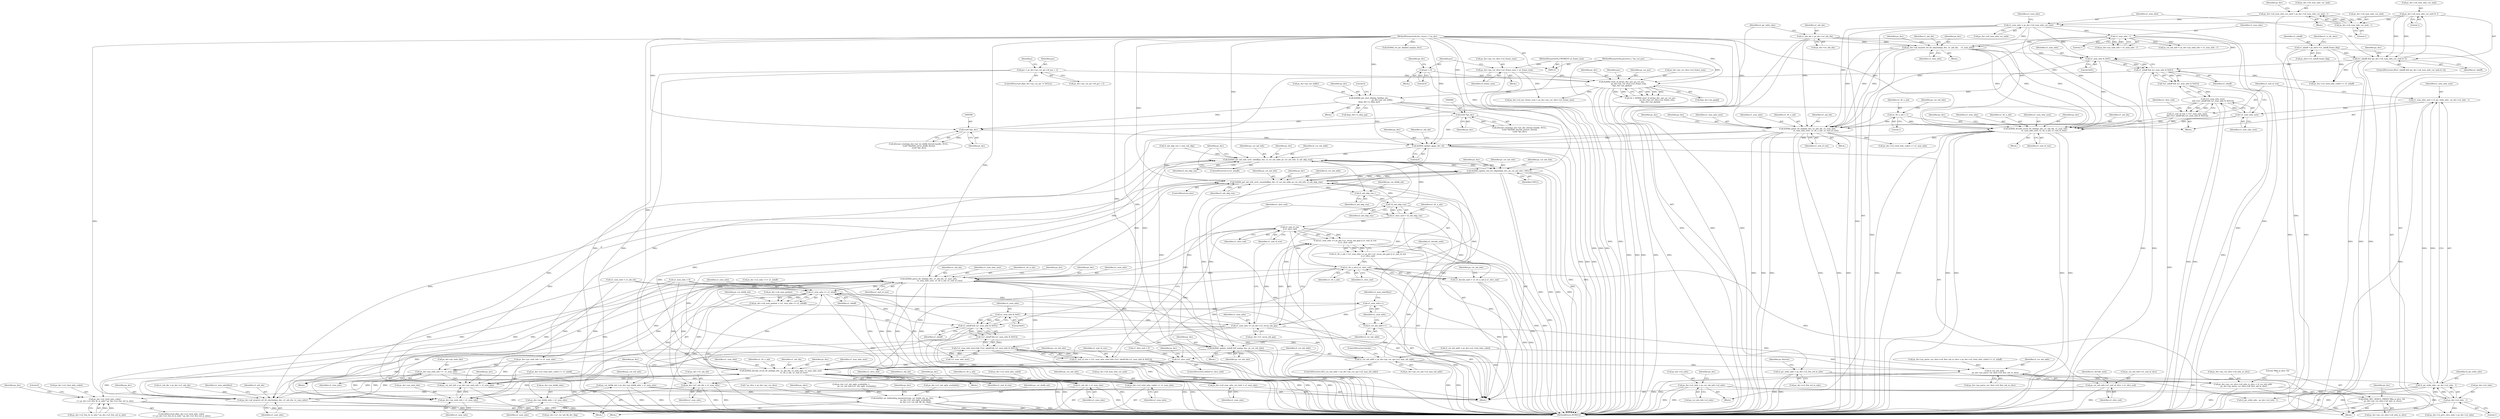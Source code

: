 digraph "0_Android_0b23c81c3dd9ec38f7e6806a3955fed1925541a0_1@API" {
"1001029" [label="(Call,ih264d_update_qp(ps_dec, 0))"];
"1000507" [label="(Call,(void *)ps_dec)"];
"1000463" [label="(Call,(void *)ps_dec)"];
"1000408" [label="(Call,ih264d_get_next_display_field(ps_dec,\n                                              ps_dec->ps_out_buffer,\n &(ps_dec->s_disp_op)))"];
"1000369" [label="(Call,ih264d_start_of_pic(ps_dec, poc, ps_cur_poc,\n                        ps_dec->ps_cur_slice->u2_frame_num,\n &ps_dec->ps_pps[j]))"];
"1000132" [label="(MethodParameterIn,dec_struct_t * ps_dec)"];
"1000280" [label="(Call,poc = ps_dec->ps_cur_pic->i4_poc + 2)"];
"1000249" [label="(Call,poc = 0)"];
"1000136" [label="(MethodParameterIn,pocstruct_t *ps_cur_poc)"];
"1000238" [label="(Call,ps_dec->ps_cur_slice->u2_frame_num = u2_frame_num)"];
"1000135" [label="(MethodParameterIn,UWORD16 u2_frame_num)"];
"1000716" [label="(Call,ih264d_decode_recon_tfr_nmb(ps_dec, u1_mb_idx, u1_num_mbs,\n                            u1_num_mbs_next, u1_tfr_n_mb, u1_end_of_row))"];
"1000655" [label="(Call,ps_dec->pf_mvpred_ref_tfr_nby2mb(ps_dec, u1_mb_idx,    u1_num_mbs))"];
"1000143" [label="(Call,u1_mb_idx = ps_dec->u1_mb_idx)"];
"1000574" [label="(Call,u1_num_mbs - 1)"];
"1000560" [label="(Call,u1_num_mbs = ps_dec->u4_num_mbs_cur_nmb)"];
"1000547" [label="(Call,ps_dec->u4_num_mbs_cur_nmb = ps_dec->u4_num_mbs_cur_nmb - 1)"];
"1000551" [label="(Call,ps_dec->u4_num_mbs_cur_nmb - 1)"];
"1000541" [label="(Call,ps_dec->u4_num_mbs_cur_nmb & 1)"];
"1000683" [label="(Call,u1_num_mbs & 0x01)"];
"1000678" [label="(Call,!u1_num_mbs_next)"];
"1000666" [label="(Call,u1_num_mbs_next = i2_pic_wdin_mbs - ps_dec->u2_mbx - 1)"];
"1000668" [label="(Call,i2_pic_wdin_mbs - ps_dec->u2_mbx - 1)"];
"1000152" [label="(Call,i2_pic_wdin_mbs = ps_dec->u2_frm_wd_in_mbs)"];
"1000670" [label="(Call,ps_dec->u2_mbx - 1)"];
"1000609" [label="(Call,ps_dec->u2_mbx = ps_cur_mb_info->u2_mbx)"];
"1000689" [label="(Call,u1_tfr_n_mb = 1)"];
"1000675" [label="(Call,u1_end_of_row = (!u1_num_mbs_next)\n && (!(u1_mbaff && (u1_num_mbs & 0x01))))"];
"1000677" [label="(Call,(!u1_num_mbs_next)\n && (!(u1_mbaff && (u1_num_mbs & 0x01))))"];
"1000680" [label="(Call,!(u1_mbaff && (u1_num_mbs & 0x01)))"];
"1000681" [label="(Call,u1_mbaff && (u1_num_mbs & 0x01))"];
"1000539" [label="(Call,(u1_mbaff) && (ps_dec->u4_num_mbs_cur_nmb & 1))"];
"1000191" [label="(Call,u1_mbaff = ps_slice->u1_mbaff_frame_flag)"];
"1000702" [label="(Call,ih264d_parse_tfr_nmb(ps_dec, u1_mb_idx, u1_num_mbs,\n                            u1_num_mbs_next, u1_tfr_n_mb, u1_end_of_row))"];
"1001127" [label="(Call,ih264d_get_mb_info_cavlc_mbaff(ps_dec, i2_cur_mb_addr, ps_cur_mb_info, i2_mb_skip_run))"];
"1001198" [label="(Call,ih264d_update_nnz_for_skipmb(ps_dec, ps_cur_mb_info, CAVLC))"];
"1001133" [label="(Call,ih264d_get_mb_info_cavlc_nonmbaff(ps_dec, i2_cur_mb_addr, ps_cur_mb_info, i2_mb_skip_run))"];
"1001214" [label="(Call,i2_mb_skip_run--)"];
"1001259" [label="(Call,!i2_mb_skip_run)"];
"1001257" [label="(Call,u1_slice_end = !i2_mb_skip_run)"];
"1001269" [label="(Call,u1_end_of_row\n || u1_slice_end)"];
"1001263" [label="(Call,(u1_num_mbs == ps_dec->u1_recon_mb_grp) || u1_end_of_row\n || u1_slice_end)"];
"1001261" [label="(Call,u1_tfr_n_mb = (u1_num_mbs == ps_dec->u1_recon_mb_grp) || u1_end_of_row\n || u1_slice_end)"];
"1001274" [label="(Call,u1_tfr_n_mb || u1_slice_end)"];
"1001066" [label="(Call,!u1_slice_end)"];
"1001272" [label="(Call,u1_decode_nmb = u1_tfr_n_mb || u1_slice_end)"];
"1001277" [label="(Call,ps_cur_mb_info->u1_end_of_slice = u1_slice_end)"];
"1001309" [label="(Call,ih264d_parse_tfr_nmb(ps_dec, u1_mb_idx, u1_num_mbs,\n                                     u1_num_mbs_next, u1_tfr_n_mb, u1_end_of_row))"];
"1001079" [label="(Call,ps_cur_mb_info = ps_dec->ps_nmb_info + u1_num_mbs)"];
"1001081" [label="(Call,ps_dec->ps_nmb_info + u1_num_mbs)"];
"1001086" [label="(Call,ps_dec->u4_num_mbs_cur_nmb = u1_num_mbs)"];
"1001100" [label="(Call,u1_num_mbs >> u1_mbaff)"];
"1001096" [label="(Call,ps_dec->u4_num_pmbair = (u1_num_mbs >> u1_mbaff))"];
"1001103" [label="(Call,ps_cur_deblk_mb = ps_dec->ps_deblk_mbn + u1_num_mbs)"];
"1001145" [label="(Call,ih264d_set_deblocking_parameters(ps_cur_deblk_mb, ps_slice,\n                                             ps_dec->u1_mb_ngbr_availablity,\n                                             ps_dec->u1_cur_mb_fld_dec_flag))"];
"1001105" [label="(Call,ps_dec->ps_deblk_mbn + u1_num_mbs)"];
"1001231" [label="(Call,u1_num_mbs++)"];
"1001254" [label="(Call,u1_num_mbs & 0x01)"];
"1001252" [label="(Call,u1_mbaff && (u1_num_mbs & 0x01))"];
"1001251" [label="(Call,!(u1_mbaff && (u1_num_mbs & 0x01)))"];
"1001248" [label="(Call,(!u1_num_mbs_next) && (!(u1_mbaff && (u1_num_mbs & 0x01))))"];
"1001246" [label="(Call,u1_end_of_row = (!u1_num_mbs_next) && (!(u1_mbaff && (u1_num_mbs & 0x01))))"];
"1001323" [label="(Call,ih264d_decode_recon_tfr_nmb(ps_dec, u1_mb_idx, u1_num_mbs, u1_num_mbs_next,\n                                            u1_tfr_n_mb, u1_end_of_row))"];
"1001330" [label="(Call,ps_dec->u2_total_mbs_coded += u1_num_mbs)"];
"1001403" [label="(Call,ps_dec->u2_total_mbs_coded\n >= ps_dec->u2_frm_ht_in_mbs * ps_dec->u2_frm_wd_in_mbs)"];
"1001340" [label="(Call,u1_mb_idx = u1_num_mbs)"];
"1001285" [label="(Call,ps_dec->pf_mvpred_ref_tfr_nby2mb(ps_dec, u1_mb_idx, u1_num_mbs))"];
"1001343" [label="(Call,ps_dec->u1_mb_idx = u1_num_mbs)"];
"1001264" [label="(Call,u1_num_mbs == ps_dec->u1_recon_mb_grp)"];
"1001316" [label="(Call,ps_dec->ps_nmb_info +=  u1_num_mbs)"];
"1001229" [label="(Call,i2_cur_mb_addr++)"];
"1001071" [label="(Call,i2_cur_mb_addr > ps_dec->ps_cur_sps->u2_max_mb_addr)"];
"1001359" [label="(Call,i2_cur_mb_addr\n - ps_dec->ps_parse_cur_slice->u4_first_mb_in_slice)"];
"1001353" [label="(Call,ps_dec->ps_cur_slice->u4_mbs_in_slice = i2_cur_mb_addr\n - ps_dec->ps_parse_cur_slice->u4_first_mb_in_slice)"];
"1001366" [label="(Call,H264_DEC_DEBUG_PRINT(\"Mbs in slice: %d\n\", ps_dec->ps_cur_slice->u4_mbs_in_slice))"];
"1001226" [label="(Call,ih264d_update_mbaff_left_nnz(ps_dec, ps_cur_mb_info))"];
"1001105" [label="(Call,ps_dec->ps_deblk_mbn + u1_num_mbs)"];
"1000680" [label="(Call,!(u1_mbaff && (u1_num_mbs & 0x01)))"];
"1000209" [label="(Call,ih264d_err_pic_dispbuf_mgr(ps_dec))"];
"1000658" [label="(Identifier,u1_num_mbs)"];
"1001278" [label="(Call,ps_cur_mb_info->u1_end_of_slice)"];
"1001367" [label="(Literal,\"Mbs in slice: %d\n\")"];
"1001360" [label="(Identifier,i2_cur_mb_addr)"];
"1001144" [label="(Block,)"];
"1000709" [label="(Call,ps_dec->ps_nmb_info += u1_num_mbs)"];
"1001141" [label="(Identifier,ps_dec)"];
"1000896" [label="(Call,ps_dec->u2_prv_frame_num = ps_dec->ps_cur_slice->u2_frame_num)"];
"1001261" [label="(Call,u1_tfr_n_mb = (u1_num_mbs == ps_dec->u1_recon_mb_grp) || u1_end_of_row\n || u1_slice_end)"];
"1000570" [label="(Call,ps_dec->ps_nmb_info + u1_num_mbs - 1)"];
"1000280" [label="(Call,poc = ps_dec->ps_cur_pic->i4_poc + 2)"];
"1001057" [label="(Call,i2_cur_mb_addr = ps_dec->u2_total_mbs_coded)"];
"1000655" [label="(Call,ps_dec->pf_mvpred_ref_tfr_nby2mb(ps_dec, u1_mb_idx,    u1_num_mbs))"];
"1001318" [label="(Identifier,ps_dec)"];
"1001067" [label="(Identifier,u1_slice_end)"];
"1001030" [label="(Identifier,ps_dec)"];
"1001086" [label="(Call,ps_dec->u4_num_mbs_cur_nmb = u1_num_mbs)"];
"1000657" [label="(Identifier,u1_mb_idx)"];
"1001337" [label="(Call,u1_num_mbs = 0)"];
"1001106" [label="(Call,ps_dec->ps_deblk_mbn)"];
"1001228" [label="(Identifier,ps_cur_mb_info)"];
"1001359" [label="(Call,i2_cur_mb_addr\n - ps_dec->ps_parse_cur_slice->u4_first_mb_in_slice)"];
"1001271" [label="(Identifier,u1_slice_end)"];
"1001317" [label="(Call,ps_dec->ps_nmb_info)"];
"1001353" [label="(Call,ps_dec->ps_cur_slice->u4_mbs_in_slice = i2_cur_mb_addr\n - ps_dec->ps_parse_cur_slice->u4_first_mb_in_slice)"];
"1001070" [label="(ControlStructure,if(i2_cur_mb_addr > ps_dec->ps_cur_sps->u2_max_mb_addr))"];
"1001324" [label="(Identifier,ps_dec)"];
"1000656" [label="(Identifier,ps_dec)"];
"1000136" [label="(MethodParameterIn,pocstruct_t *ps_cur_poc)"];
"1001239" [label="(Call,i2_pic_wdin_mbs - ps_dec->u2_mbx - 1)"];
"1000191" [label="(Call,u1_mbaff = ps_slice->u1_mbaff_frame_flag)"];
"1001066" [label="(Call,!u1_slice_end)"];
"1001343" [label="(Call,ps_dec->u1_mb_idx = u1_num_mbs)"];
"1000152" [label="(Call,i2_pic_wdin_mbs = ps_dec->u2_frm_wd_in_mbs)"];
"1001012" [label="(Call,ps_dec->u2_mby <<= u1_mbaff)"];
"1000616" [label="(Call,ps_dec->u1_mb_ngbr_availablity =\n                    ps_cur_mb_info->u1_mb_ngbr_availablity)"];
"1000245" [label="(Block,)"];
"1000562" [label="(Call,ps_dec->u4_num_mbs_cur_nmb)"];
"1001254" [label="(Call,u1_num_mbs & 0x01)"];
"1000704" [label="(Identifier,u1_mb_idx)"];
"1000708" [label="(Identifier,u1_end_of_row)"];
"1000702" [label="(Call,ih264d_parse_tfr_nmb(ps_dec, u1_mb_idx, u1_num_mbs,\n                            u1_num_mbs_next, u1_tfr_n_mb, u1_end_of_row))"];
"1000244" [label="(Identifier,u2_frame_num)"];
"1001284" [label="(Block,)"];
"1001226" [label="(Call,ih264d_update_mbaff_left_nnz(ps_dec, ps_cur_mb_info))"];
"1001340" [label="(Call,u1_mb_idx = u1_num_mbs)"];
"1000547" [label="(Call,ps_dec->u4_num_mbs_cur_nmb = ps_dec->u4_num_mbs_cur_nmb - 1)"];
"1000687" [label="(Identifier,u1_slice_end)"];
"1001327" [label="(Identifier,u1_num_mbs_next)"];
"1001279" [label="(Identifier,ps_cur_mb_info)"];
"1001285" [label="(Call,ps_dec->pf_mvpred_ref_tfr_nby2mb(ps_dec, u1_mb_idx, u1_num_mbs))"];
"1001269" [label="(Call,u1_end_of_row\n || u1_slice_end)"];
"1000654" [label="(Block,)"];
"1000407" [label="(Block,)"];
"1001322" [label="(Block,)"];
"1001310" [label="(Identifier,ps_dec)"];
"1000701" [label="(Block,)"];
"1001273" [label="(Identifier,u1_decode_nmb)"];
"1001145" [label="(Call,ih264d_set_deblocking_parameters(ps_cur_deblk_mb, ps_slice,\n                                             ps_dec->u1_mb_ngbr_availablity,\n                                             ps_dec->u1_cur_mb_fld_dec_flag))"];
"1000545" [label="(Literal,1)"];
"1000552" [label="(Call,ps_dec->u4_num_mbs_cur_nmb)"];
"1000239" [label="(Call,ps_dec->ps_cur_slice->u2_frame_num)"];
"1000568" [label="(Call,ps_cur_mb_info = ps_dec->ps_nmb_info + u1_num_mbs - 1)"];
"1000722" [label="(Identifier,u1_end_of_row)"];
"1001275" [label="(Identifier,u1_tfr_n_mb)"];
"1000576" [label="(Literal,1)"];
"1000685" [label="(Literal,0x01)"];
"1001332" [label="(Identifier,ps_dec)"];
"1001200" [label="(Identifier,ps_cur_mb_info)"];
"1001085" [label="(Identifier,u1_num_mbs)"];
"1001249" [label="(Call,!u1_num_mbs_next)"];
"1001402" [label="(ControlStructure,if(ps_dec->u2_total_mbs_coded\n >= ps_dec->u2_frm_ht_in_mbs * ps_dec->u2_frm_wd_in_mbs))"];
"1000281" [label="(Identifier,poc)"];
"1000609" [label="(Call,ps_dec->u2_mbx = ps_cur_mb_info->u2_mbx)"];
"1001096" [label="(Call,ps_dec->u4_num_pmbair = (u1_num_mbs >> u1_mbaff))"];
"1001127" [label="(Call,ih264d_get_mb_info_cavlc_mbaff(ps_dec, i2_cur_mb_addr, ps_cur_mb_info, i2_mb_skip_run))"];
"1000145" [label="(Call,ps_dec->u1_mb_idx)"];
"1001276" [label="(Identifier,u1_slice_end)"];
"1000371" [label="(Identifier,poc)"];
"1000546" [label="(Block,)"];
"1000682" [label="(Identifier,u1_mbaff)"];
"1000871" [label="(Call,ps_dec->u2_total_mbs_coded >> u1_mbaff)"];
"1001136" [label="(Identifier,ps_cur_mb_info)"];
"1001288" [label="(Identifier,u1_num_mbs)"];
"1000132" [label="(MethodParameterIn,dec_struct_t * ps_dec)"];
"1000690" [label="(Identifier,u1_tfr_n_mb)"];
"1001214" [label="(Call,i2_mb_skip_run--)"];
"1001366" [label="(Call,H264_DEC_DEBUG_PRINT(\"Mbs in slice: %d\n\", ps_dec->ps_cur_slice->u4_mbs_in_slice))"];
"1000193" [label="(Call,ps_slice->u1_mbaff_frame_flag)"];
"1001205" [label="(Identifier,ps_cur_mb_info)"];
"1001198" [label="(Call,ih264d_update_nnz_for_skipmb(ps_dec, ps_cur_mb_info, CAVLC))"];
"1001283" [label="(Identifier,u1_decode_nmb)"];
"1000711" [label="(Identifier,ps_dec)"];
"1001334" [label="(Identifier,u1_num_mbs)"];
"1000669" [label="(Identifier,i2_pic_wdin_mbs)"];
"1001286" [label="(Identifier,ps_dec)"];
"1000613" [label="(Call,ps_cur_mb_info->u2_mbx)"];
"1000274" [label="(ControlStructure,if(ps_dec->ps_cur_pic != NULL))"];
"1000408" [label="(Call,ih264d_get_next_display_field(ps_dec,\n                                              ps_dec->ps_out_buffer,\n &(ps_dec->s_disp_op)))"];
"1000455" [label="(Call,ithread_create(ps_dec->pv_dec_thread_handle, NULL,\n (void *)ih264d_decode_picture_thread,\n (void *)ps_dec))"];
"1001156" [label="(Identifier,ps_dec)"];
"1001131" [label="(Identifier,i2_mb_skip_run)"];
"1001253" [label="(Identifier,u1_mbaff)"];
"1001065" [label="(ControlStructure,while(!u1_slice_end))"];
"1001347" [label="(Identifier,u1_num_mbs)"];
"1001132" [label="(ControlStructure,else)"];
"1000465" [label="(Identifier,ps_dec)"];
"1001258" [label="(Identifier,u1_slice_end)"];
"1001312" [label="(Identifier,u1_num_mbs)"];
"1001097" [label="(Call,ps_dec->u4_num_pmbair)"];
"1000238" [label="(Call,ps_dec->ps_cur_slice->u2_frame_num = u2_frame_num)"];
"1001403" [label="(Call,ps_dec->u2_total_mbs_coded\n >= ps_dec->u2_frm_ht_in_mbs * ps_dec->u2_frm_wd_in_mbs)"];
"1001266" [label="(Call,ps_dec->u1_recon_mb_grp)"];
"1001062" [label="(Call,i2_mb_skip_run = num_mb_skip)"];
"1001125" [label="(ControlStructure,if (u1_mbaff))"];
"1001090" [label="(Identifier,u1_num_mbs)"];
"1001329" [label="(Identifier,u1_end_of_row)"];
"1001331" [label="(Call,ps_dec->u2_total_mbs_coded)"];
"1001350" [label="(Identifier,ps_dec)"];
"1000144" [label="(Identifier,u1_mb_idx)"];
"1000154" [label="(Call,ps_dec->u2_frm_wd_in_mbs)"];
"1000199" [label="(Identifier,u1_is_idr_slice)"];
"1000410" [label="(Call,ps_dec->ps_out_buffer)"];
"1000143" [label="(Call,u1_mb_idx = ps_dec->u1_mb_idx)"];
"1001262" [label="(Identifier,u1_tfr_n_mb)"];
"1000694" [label="(Identifier,ps_cur_mb_info)"];
"1000548" [label="(Call,ps_dec->u4_num_mbs_cur_nmb)"];
"1000718" [label="(Identifier,u1_mb_idx)"];
"1001093" [label="(Identifier,ps_cur_mb_info)"];
"1001247" [label="(Identifier,u1_end_of_row)"];
"1000675" [label="(Call,u1_end_of_row = (!u1_num_mbs_next)\n && (!(u1_mbaff && (u1_num_mbs & 0x01))))"];
"1001287" [label="(Identifier,u1_mb_idx)"];
"1000681" [label="(Call,u1_mbaff && (u1_num_mbs & 0x01))"];
"1001078" [label="(ControlStructure,break;)"];
"1000499" [label="(Call,ithread_create(ps_dec->pv_bs_deblk_thread_handle, NULL,\n (void *)ih264d_recon_deblk_thread,\n (void *)ps_dec))"];
"1000561" [label="(Identifier,u1_num_mbs)"];
"1001257" [label="(Call,u1_slice_end = !i2_mb_skip_run)"];
"1001256" [label="(Literal,0x01)"];
"1001326" [label="(Identifier,u1_num_mbs)"];
"1000237" [label="(Block,)"];
"1000463" [label="(Call,(void *)ps_dec)"];
"1001308" [label="(Block,)"];
"1001031" [label="(Literal,0)"];
"1000661" [label="(Identifier,ps_dec)"];
"1001259" [label="(Call,!i2_mb_skip_run)"];
"1001100" [label="(Call,u1_num_mbs >> u1_mbaff)"];
"1001417" [label="(Identifier,ps_dec)"];
"1001311" [label="(Identifier,u1_mb_idx)"];
"1001071" [label="(Call,i2_cur_mb_addr > ps_dec->ps_cur_sps->u2_max_mb_addr)"];
"1001101" [label="(Identifier,u1_num_mbs)"];
"1001421" [label="(Literal,0)"];
"1000251" [label="(Literal,0)"];
"1001129" [label="(Identifier,i2_cur_mb_addr)"];
"1001215" [label="(Identifier,i2_mb_skip_run)"];
"1001148" [label="(Call,ps_dec->u1_mb_ngbr_availablity)"];
"1000369" [label="(Call,ih264d_start_of_pic(ps_dec, poc, ps_cur_poc,\n                        ps_dec->ps_cur_slice->u2_frame_num,\n &ps_dec->ps_pps[j]))"];
"1001029" [label="(Call,ih264d_update_qp(ps_dec, 0))"];
"1001263" [label="(Call,(u1_num_mbs == ps_dec->u1_recon_mb_grp) || u1_end_of_row\n || u1_slice_end)"];
"1001045" [label="(Call,u1_slice_end = 0)"];
"1001315" [label="(Identifier,u1_end_of_row)"];
"1001232" [label="(Identifier,u1_num_mbs)"];
"1000668" [label="(Call,i2_pic_wdin_mbs - ps_dec->u2_mbx - 1)"];
"1000575" [label="(Identifier,u1_num_mbs)"];
"1001342" [label="(Identifier,u1_num_mbs)"];
"1000703" [label="(Identifier,ps_dec)"];
"1000677" [label="(Call,(!u1_num_mbs_next)\n && (!(u1_mbaff && (u1_num_mbs & 0x01))))"];
"1000725" [label="(Identifier,ps_dec)"];
"1000679" [label="(Identifier,u1_num_mbs_next)"];
"1001080" [label="(Identifier,ps_cur_mb_info)"];
"1000560" [label="(Call,u1_num_mbs = ps_dec->u4_num_mbs_cur_nmb)"];
"1001376" [label="(Identifier,ps_dec)"];
"1000540" [label="(Identifier,u1_mbaff)"];
"1001082" [label="(Call,ps_dec->ps_nmb_info)"];
"1001323" [label="(Call,ih264d_decode_recon_tfr_nmb(ps_dec, u1_mb_idx, u1_num_mbs, u1_num_mbs_next,\n                                            u1_tfr_n_mb, u1_end_of_row))"];
"1000290" [label="(Identifier,j)"];
"1001290" [label="(Identifier,u1_num_mbsNby2)"];
"1000541" [label="(Call,ps_dec->u4_num_mbs_cur_nmb & 1)"];
"1000558" [label="(Identifier,ps_dec)"];
"1000683" [label="(Call,u1_num_mbs & 0x01)"];
"1000625" [label="(Block,)"];
"1000691" [label="(Literal,1)"];
"1000372" [label="(Identifier,ps_cur_poc)"];
"1001248" [label="(Call,(!u1_num_mbs_next) && (!(u1_mbaff && (u1_num_mbs & 0x01))))"];
"1001225" [label="(Block,)"];
"1000666" [label="(Call,u1_num_mbs_next = i2_pic_wdin_mbs - ps_dec->u2_mbx - 1)"];
"1000905" [label="(Call,ps_dec->ps_parse_cur_slice->u4_first_mb_in_slice = ps_dec->u2_total_mbs_coded >> u1_mbaff)"];
"1000719" [label="(Identifier,u1_num_mbs)"];
"1001328" [label="(Identifier,u1_tfr_n_mb)"];
"1001032" [label="(Call,u1_mb_idx = ps_dec->u1_mb_idx)"];
"1001230" [label="(Identifier,i2_cur_mb_addr)"];
"1001073" [label="(Call,ps_dec->ps_cur_sps->u2_max_mb_addr)"];
"1000192" [label="(Identifier,u1_mbaff)"];
"1000721" [label="(Identifier,u1_tfr_n_mb)"];
"1000720" [label="(Identifier,u1_num_mbs_next)"];
"1001134" [label="(Identifier,ps_dec)"];
"1001068" [label="(Block,)"];
"1000419" [label="(Literal,0)"];
"1001309" [label="(Call,ih264d_parse_tfr_nmb(ps_dec, u1_mb_idx, u1_num_mbs,\n                                     u1_num_mbs_next, u1_tfr_n_mb, u1_end_of_row))"];
"1001130" [label="(Identifier,ps_cur_mb_info)"];
"1001255" [label="(Identifier,u1_num_mbs)"];
"1000678" [label="(Call,!u1_num_mbs_next)"];
"1001042" [label="(Call,u1_num_mbs = u1_mb_idx)"];
"1000689" [label="(Call,u1_tfr_n_mb = 1)"];
"1001313" [label="(Identifier,u1_num_mbs_next)"];
"1001260" [label="(Identifier,i2_mb_skip_run)"];
"1001102" [label="(Identifier,u1_mbaff)"];
"1001252" [label="(Call,u1_mbaff && (u1_num_mbs & 0x01))"];
"1001354" [label="(Call,ps_dec->ps_cur_slice->u4_mbs_in_slice)"];
"1001314" [label="(Identifier,u1_tfr_n_mb)"];
"1001137" [label="(Identifier,i2_mb_skip_run)"];
"1001325" [label="(Identifier,u1_mb_idx)"];
"1000409" [label="(Identifier,ps_dec)"];
"1000255" [label="(Identifier,ps_dec)"];
"1000716" [label="(Call,ih264d_decode_recon_tfr_nmb(ps_dec, u1_mb_idx, u1_num_mbs,\n                            u1_num_mbs_next, u1_tfr_n_mb, u1_end_of_row))"];
"1000373" [label="(Call,ps_dec->ps_cur_slice->u2_frame_num)"];
"1000671" [label="(Call,ps_dec->u2_mbx)"];
"1001234" [label="(Identifier,u1_num_mbsNby2)"];
"1000538" [label="(ControlStructure,if((u1_mbaff) && (ps_dec->u4_num_mbs_cur_nmb & 1)))"];
"1001146" [label="(Identifier,ps_cur_deblk_mb)"];
"1001422" [label="(MethodReturn,WORD32)"];
"1000717" [label="(Identifier,ps_dec)"];
"1000706" [label="(Identifier,u1_num_mbs_next)"];
"1001330" [label="(Call,ps_dec->u2_total_mbs_coded += u1_num_mbs)"];
"1001103" [label="(Call,ps_cur_deblk_mb = ps_dec->ps_deblk_mbn + u1_num_mbs)"];
"1001109" [label="(Identifier,u1_num_mbs)"];
"1000775" [label="(Call,ps_dec->i2_prev_slice_mbx = ps_dec->u2_mbx)"];
"1000153" [label="(Identifier,i2_pic_wdin_mbs)"];
"1000378" [label="(Call,&ps_dec->ps_pps[j])"];
"1001404" [label="(Call,ps_dec->u2_total_mbs_coded)"];
"1000574" [label="(Call,u1_num_mbs - 1)"];
"1001345" [label="(Identifier,ps_dec)"];
"1001201" [label="(Identifier,CAVLC)"];
"1001072" [label="(Identifier,i2_cur_mb_addr)"];
"1001281" [label="(Identifier,u1_slice_end)"];
"1001270" [label="(Identifier,u1_end_of_row)"];
"1000549" [label="(Identifier,ps_dec)"];
"1001361" [label="(Call,ps_dec->ps_parse_cur_slice->u4_first_mb_in_slice)"];
"1001251" [label="(Call,!(u1_mbaff && (u1_num_mbs & 0x01)))"];
"1001128" [label="(Identifier,ps_dec)"];
"1000249" [label="(Call,poc = 0)"];
"1000161" [label="(Identifier,ps_bitstrm)"];
"1000542" [label="(Call,ps_dec->u4_num_mbs_cur_nmb)"];
"1001320" [label="(Identifier,u1_num_mbs)"];
"1000370" [label="(Identifier,ps_dec)"];
"1000670" [label="(Call,ps_dec->u2_mbx - 1)"];
"1000667" [label="(Identifier,u1_num_mbs_next)"];
"1001265" [label="(Identifier,u1_num_mbs)"];
"1000674" [label="(Literal,1)"];
"1001227" [label="(Identifier,ps_dec)"];
"1000282" [label="(Call,ps_dec->ps_cur_pic->i4_poc + 2)"];
"1000413" [label="(Call,&(ps_dec->s_disp_op))"];
"1000676" [label="(Identifier,u1_end_of_row)"];
"1001079" [label="(Call,ps_cur_mb_info = ps_dec->ps_nmb_info + u1_num_mbs)"];
"1001264" [label="(Call,u1_num_mbs == ps_dec->u1_recon_mb_grp)"];
"1001199" [label="(Identifier,ps_dec)"];
"1001033" [label="(Identifier,u1_mb_idx)"];
"1000715" [label="(Block,)"];
"1000135" [label="(MethodParameterIn,UWORD16 u2_frame_num)"];
"1001246" [label="(Call,u1_end_of_row = (!u1_num_mbs_next) && (!(u1_mbaff && (u1_num_mbs & 0x01))))"];
"1001104" [label="(Identifier,ps_cur_deblk_mb)"];
"1001341" [label="(Identifier,u1_mb_idx)"];
"1000537" [label="(Block,)"];
"1001218" [label="(Identifier,ps_cur_deblk_mb)"];
"1001088" [label="(Identifier,ps_dec)"];
"1001133" [label="(Call,ih264d_get_mb_info_cavlc_nonmbaff(ps_dec, i2_cur_mb_addr, ps_cur_mb_info, i2_mb_skip_run))"];
"1001407" [label="(Call,ps_dec->u2_frm_ht_in_mbs * ps_dec->u2_frm_wd_in_mbs)"];
"1000551" [label="(Call,ps_dec->u4_num_mbs_cur_nmb - 1)"];
"1000166" [label="(Call,* ps_slice = ps_dec->ps_cur_slice)"];
"1000566" [label="(Identifier,u1_num_mbs)"];
"1001151" [label="(Call,ps_dec->u1_cur_mb_fld_dec_flag)"];
"1001147" [label="(Identifier,ps_slice)"];
"1000367" [label="(Call,ret = ih264d_start_of_pic(ps_dec, poc, ps_cur_poc,\n                        ps_dec->ps_cur_slice->u2_frame_num,\n &ps_dec->ps_pps[j]))"];
"1001316" [label="(Call,ps_dec->ps_nmb_info +=  u1_num_mbs)"];
"1000705" [label="(Identifier,u1_num_mbs)"];
"1000509" [label="(Identifier,ps_dec)"];
"1000911" [label="(Call,ps_dec->u2_total_mbs_coded >> u1_mbaff)"];
"1001081" [label="(Call,ps_dec->ps_nmb_info + u1_num_mbs)"];
"1000618" [label="(Identifier,ps_dec)"];
"1000610" [label="(Call,ps_dec->u2_mbx)"];
"1000707" [label="(Identifier,u1_tfr_n_mb)"];
"1001368" [label="(Call,ps_dec->ps_cur_slice->u4_mbs_in_slice)"];
"1000723" [label="(Call,ps_dec->u2_total_mbs_coded += u1_num_mbs)"];
"1001272" [label="(Call,u1_decode_nmb = u1_tfr_n_mb || u1_slice_end)"];
"1001274" [label="(Call,u1_tfr_n_mb || u1_slice_end)"];
"1001344" [label="(Call,ps_dec->u1_mb_idx)"];
"1001112" [label="(Identifier,ps_cur_mb_info)"];
"1001231" [label="(Call,u1_num_mbs++)"];
"1000138" [label="(Block,)"];
"1000507" [label="(Call,(void *)ps_dec)"];
"1001277" [label="(Call,ps_cur_mb_info->u1_end_of_slice = u1_slice_end)"];
"1001087" [label="(Call,ps_dec->u4_num_mbs_cur_nmb)"];
"1000250" [label="(Identifier,poc)"];
"1001229" [label="(Call,i2_cur_mb_addr++)"];
"1001336" [label="(Identifier,u1_tfr_n_mb)"];
"1000555" [label="(Literal,1)"];
"1001135" [label="(Identifier,i2_cur_mb_addr)"];
"1000539" [label="(Call,(u1_mbaff) && (ps_dec->u4_num_mbs_cur_nmb & 1))"];
"1000684" [label="(Identifier,u1_num_mbs)"];
"1001029" -> "1000138"  [label="AST: "];
"1001029" -> "1001031"  [label="CFG: "];
"1001030" -> "1001029"  [label="AST: "];
"1001031" -> "1001029"  [label="AST: "];
"1001033" -> "1001029"  [label="CFG: "];
"1001029" -> "1001422"  [label="DDG: "];
"1001029" -> "1001422"  [label="DDG: "];
"1000507" -> "1001029"  [label="DDG: "];
"1000463" -> "1001029"  [label="DDG: "];
"1000408" -> "1001029"  [label="DDG: "];
"1000716" -> "1001029"  [label="DDG: "];
"1000702" -> "1001029"  [label="DDG: "];
"1000132" -> "1001029"  [label="DDG: "];
"1001029" -> "1001127"  [label="DDG: "];
"1001029" -> "1001133"  [label="DDG: "];
"1000507" -> "1000499"  [label="AST: "];
"1000507" -> "1000509"  [label="CFG: "];
"1000508" -> "1000507"  [label="AST: "];
"1000509" -> "1000507"  [label="AST: "];
"1000499" -> "1000507"  [label="CFG: "];
"1000507" -> "1000499"  [label="DDG: "];
"1000463" -> "1000507"  [label="DDG: "];
"1000408" -> "1000507"  [label="DDG: "];
"1000132" -> "1000507"  [label="DDG: "];
"1000463" -> "1000455"  [label="AST: "];
"1000463" -> "1000465"  [label="CFG: "];
"1000464" -> "1000463"  [label="AST: "];
"1000465" -> "1000463"  [label="AST: "];
"1000455" -> "1000463"  [label="CFG: "];
"1000463" -> "1000455"  [label="DDG: "];
"1000408" -> "1000463"  [label="DDG: "];
"1000132" -> "1000463"  [label="DDG: "];
"1000408" -> "1000407"  [label="AST: "];
"1000408" -> "1000413"  [label="CFG: "];
"1000409" -> "1000408"  [label="AST: "];
"1000410" -> "1000408"  [label="AST: "];
"1000413" -> "1000408"  [label="AST: "];
"1000419" -> "1000408"  [label="CFG: "];
"1000408" -> "1001422"  [label="DDG: "];
"1000408" -> "1001422"  [label="DDG: "];
"1000408" -> "1001422"  [label="DDG: "];
"1000369" -> "1000408"  [label="DDG: "];
"1000132" -> "1000408"  [label="DDG: "];
"1000369" -> "1000367"  [label="AST: "];
"1000369" -> "1000378"  [label="CFG: "];
"1000370" -> "1000369"  [label="AST: "];
"1000371" -> "1000369"  [label="AST: "];
"1000372" -> "1000369"  [label="AST: "];
"1000373" -> "1000369"  [label="AST: "];
"1000378" -> "1000369"  [label="AST: "];
"1000367" -> "1000369"  [label="CFG: "];
"1000369" -> "1001422"  [label="DDG: "];
"1000369" -> "1001422"  [label="DDG: "];
"1000369" -> "1001422"  [label="DDG: "];
"1000369" -> "1001422"  [label="DDG: "];
"1000369" -> "1001422"  [label="DDG: "];
"1000369" -> "1000367"  [label="DDG: "];
"1000369" -> "1000367"  [label="DDG: "];
"1000369" -> "1000367"  [label="DDG: "];
"1000369" -> "1000367"  [label="DDG: "];
"1000369" -> "1000367"  [label="DDG: "];
"1000132" -> "1000369"  [label="DDG: "];
"1000280" -> "1000369"  [label="DDG: "];
"1000249" -> "1000369"  [label="DDG: "];
"1000136" -> "1000369"  [label="DDG: "];
"1000238" -> "1000369"  [label="DDG: "];
"1000369" -> "1000896"  [label="DDG: "];
"1000132" -> "1000131"  [label="AST: "];
"1000132" -> "1001422"  [label="DDG: "];
"1000132" -> "1000209"  [label="DDG: "];
"1000132" -> "1000655"  [label="DDG: "];
"1000132" -> "1000702"  [label="DDG: "];
"1000132" -> "1000716"  [label="DDG: "];
"1000132" -> "1001127"  [label="DDG: "];
"1000132" -> "1001133"  [label="DDG: "];
"1000132" -> "1001198"  [label="DDG: "];
"1000132" -> "1001226"  [label="DDG: "];
"1000132" -> "1001285"  [label="DDG: "];
"1000132" -> "1001309"  [label="DDG: "];
"1000132" -> "1001323"  [label="DDG: "];
"1000280" -> "1000274"  [label="AST: "];
"1000280" -> "1000282"  [label="CFG: "];
"1000281" -> "1000280"  [label="AST: "];
"1000282" -> "1000280"  [label="AST: "];
"1000290" -> "1000280"  [label="CFG: "];
"1000280" -> "1001422"  [label="DDG: "];
"1000280" -> "1001422"  [label="DDG: "];
"1000249" -> "1000245"  [label="AST: "];
"1000249" -> "1000251"  [label="CFG: "];
"1000250" -> "1000249"  [label="AST: "];
"1000251" -> "1000249"  [label="AST: "];
"1000255" -> "1000249"  [label="CFG: "];
"1000249" -> "1001422"  [label="DDG: "];
"1000136" -> "1000131"  [label="AST: "];
"1000136" -> "1001422"  [label="DDG: "];
"1000238" -> "1000237"  [label="AST: "];
"1000238" -> "1000244"  [label="CFG: "];
"1000239" -> "1000238"  [label="AST: "];
"1000244" -> "1000238"  [label="AST: "];
"1000250" -> "1000238"  [label="CFG: "];
"1000238" -> "1001422"  [label="DDG: "];
"1000238" -> "1001422"  [label="DDG: "];
"1000135" -> "1000238"  [label="DDG: "];
"1000238" -> "1000896"  [label="DDG: "];
"1000135" -> "1000131"  [label="AST: "];
"1000135" -> "1001422"  [label="DDG: "];
"1000716" -> "1000715"  [label="AST: "];
"1000716" -> "1000722"  [label="CFG: "];
"1000717" -> "1000716"  [label="AST: "];
"1000718" -> "1000716"  [label="AST: "];
"1000719" -> "1000716"  [label="AST: "];
"1000720" -> "1000716"  [label="AST: "];
"1000721" -> "1000716"  [label="AST: "];
"1000722" -> "1000716"  [label="AST: "];
"1000725" -> "1000716"  [label="CFG: "];
"1000716" -> "1001422"  [label="DDG: "];
"1000716" -> "1001422"  [label="DDG: "];
"1000716" -> "1001422"  [label="DDG: "];
"1000716" -> "1001422"  [label="DDG: "];
"1000716" -> "1001422"  [label="DDG: "];
"1000716" -> "1001422"  [label="DDG: "];
"1000655" -> "1000716"  [label="DDG: "];
"1000655" -> "1000716"  [label="DDG: "];
"1000655" -> "1000716"  [label="DDG: "];
"1000143" -> "1000716"  [label="DDG: "];
"1000574" -> "1000716"  [label="DDG: "];
"1000683" -> "1000716"  [label="DDG: "];
"1000560" -> "1000716"  [label="DDG: "];
"1000678" -> "1000716"  [label="DDG: "];
"1000689" -> "1000716"  [label="DDG: "];
"1000675" -> "1000716"  [label="DDG: "];
"1000716" -> "1000723"  [label="DDG: "];
"1000655" -> "1000654"  [label="AST: "];
"1000655" -> "1000658"  [label="CFG: "];
"1000656" -> "1000655"  [label="AST: "];
"1000657" -> "1000655"  [label="AST: "];
"1000658" -> "1000655"  [label="AST: "];
"1000661" -> "1000655"  [label="CFG: "];
"1000655" -> "1001422"  [label="DDG: "];
"1000143" -> "1000655"  [label="DDG: "];
"1000574" -> "1000655"  [label="DDG: "];
"1000560" -> "1000655"  [label="DDG: "];
"1000655" -> "1000683"  [label="DDG: "];
"1000655" -> "1000702"  [label="DDG: "];
"1000655" -> "1000702"  [label="DDG: "];
"1000655" -> "1000702"  [label="DDG: "];
"1000143" -> "1000138"  [label="AST: "];
"1000143" -> "1000145"  [label="CFG: "];
"1000144" -> "1000143"  [label="AST: "];
"1000145" -> "1000143"  [label="AST: "];
"1000153" -> "1000143"  [label="CFG: "];
"1000143" -> "1001422"  [label="DDG: "];
"1000143" -> "1001422"  [label="DDG: "];
"1000143" -> "1000702"  [label="DDG: "];
"1000574" -> "1000570"  [label="AST: "];
"1000574" -> "1000576"  [label="CFG: "];
"1000575" -> "1000574"  [label="AST: "];
"1000576" -> "1000574"  [label="AST: "];
"1000570" -> "1000574"  [label="CFG: "];
"1000574" -> "1001422"  [label="DDG: "];
"1000574" -> "1000568"  [label="DDG: "];
"1000574" -> "1000568"  [label="DDG: "];
"1000574" -> "1000570"  [label="DDG: "];
"1000574" -> "1000570"  [label="DDG: "];
"1000560" -> "1000574"  [label="DDG: "];
"1000574" -> "1000683"  [label="DDG: "];
"1000574" -> "1000702"  [label="DDG: "];
"1000560" -> "1000537"  [label="AST: "];
"1000560" -> "1000562"  [label="CFG: "];
"1000561" -> "1000560"  [label="AST: "];
"1000562" -> "1000560"  [label="AST: "];
"1000566" -> "1000560"  [label="CFG: "];
"1000560" -> "1001422"  [label="DDG: "];
"1000560" -> "1001422"  [label="DDG: "];
"1000547" -> "1000560"  [label="DDG: "];
"1000541" -> "1000560"  [label="DDG: "];
"1000560" -> "1000683"  [label="DDG: "];
"1000560" -> "1000702"  [label="DDG: "];
"1000547" -> "1000546"  [label="AST: "];
"1000547" -> "1000551"  [label="CFG: "];
"1000548" -> "1000547"  [label="AST: "];
"1000551" -> "1000547"  [label="AST: "];
"1000558" -> "1000547"  [label="CFG: "];
"1000547" -> "1001422"  [label="DDG: "];
"1000551" -> "1000547"  [label="DDG: "];
"1000551" -> "1000547"  [label="DDG: "];
"1000551" -> "1000555"  [label="CFG: "];
"1000552" -> "1000551"  [label="AST: "];
"1000555" -> "1000551"  [label="AST: "];
"1000541" -> "1000551"  [label="DDG: "];
"1000541" -> "1000539"  [label="AST: "];
"1000541" -> "1000545"  [label="CFG: "];
"1000542" -> "1000541"  [label="AST: "];
"1000545" -> "1000541"  [label="AST: "];
"1000539" -> "1000541"  [label="CFG: "];
"1000541" -> "1000539"  [label="DDG: "];
"1000541" -> "1000539"  [label="DDG: "];
"1000683" -> "1000681"  [label="AST: "];
"1000683" -> "1000685"  [label="CFG: "];
"1000684" -> "1000683"  [label="AST: "];
"1000685" -> "1000683"  [label="AST: "];
"1000681" -> "1000683"  [label="CFG: "];
"1000683" -> "1000681"  [label="DDG: "];
"1000683" -> "1000681"  [label="DDG: "];
"1000683" -> "1000702"  [label="DDG: "];
"1000678" -> "1000677"  [label="AST: "];
"1000678" -> "1000679"  [label="CFG: "];
"1000679" -> "1000678"  [label="AST: "];
"1000682" -> "1000678"  [label="CFG: "];
"1000677" -> "1000678"  [label="CFG: "];
"1000678" -> "1000677"  [label="DDG: "];
"1000666" -> "1000678"  [label="DDG: "];
"1000678" -> "1000702"  [label="DDG: "];
"1000666" -> "1000625"  [label="AST: "];
"1000666" -> "1000668"  [label="CFG: "];
"1000667" -> "1000666"  [label="AST: "];
"1000668" -> "1000666"  [label="AST: "];
"1000676" -> "1000666"  [label="CFG: "];
"1000666" -> "1001422"  [label="DDG: "];
"1000668" -> "1000666"  [label="DDG: "];
"1000668" -> "1000666"  [label="DDG: "];
"1000668" -> "1000670"  [label="CFG: "];
"1000669" -> "1000668"  [label="AST: "];
"1000670" -> "1000668"  [label="AST: "];
"1000668" -> "1001422"  [label="DDG: "];
"1000668" -> "1001422"  [label="DDG: "];
"1000152" -> "1000668"  [label="DDG: "];
"1000670" -> "1000668"  [label="DDG: "];
"1000670" -> "1000668"  [label="DDG: "];
"1000668" -> "1001239"  [label="DDG: "];
"1000152" -> "1000138"  [label="AST: "];
"1000152" -> "1000154"  [label="CFG: "];
"1000153" -> "1000152"  [label="AST: "];
"1000154" -> "1000152"  [label="AST: "];
"1000161" -> "1000152"  [label="CFG: "];
"1000152" -> "1001422"  [label="DDG: "];
"1000152" -> "1001422"  [label="DDG: "];
"1000152" -> "1001239"  [label="DDG: "];
"1000670" -> "1000674"  [label="CFG: "];
"1000671" -> "1000670"  [label="AST: "];
"1000674" -> "1000670"  [label="AST: "];
"1000670" -> "1001422"  [label="DDG: "];
"1000609" -> "1000670"  [label="DDG: "];
"1000670" -> "1000775"  [label="DDG: "];
"1000609" -> "1000537"  [label="AST: "];
"1000609" -> "1000613"  [label="CFG: "];
"1000610" -> "1000609"  [label="AST: "];
"1000613" -> "1000609"  [label="AST: "];
"1000618" -> "1000609"  [label="CFG: "];
"1000609" -> "1001422"  [label="DDG: "];
"1000609" -> "1001422"  [label="DDG: "];
"1000609" -> "1000775"  [label="DDG: "];
"1000689" -> "1000625"  [label="AST: "];
"1000689" -> "1000691"  [label="CFG: "];
"1000690" -> "1000689"  [label="AST: "];
"1000691" -> "1000689"  [label="AST: "];
"1000694" -> "1000689"  [label="CFG: "];
"1000689" -> "1000702"  [label="DDG: "];
"1000675" -> "1000625"  [label="AST: "];
"1000675" -> "1000677"  [label="CFG: "];
"1000676" -> "1000675"  [label="AST: "];
"1000677" -> "1000675"  [label="AST: "];
"1000687" -> "1000675"  [label="CFG: "];
"1000675" -> "1001422"  [label="DDG: "];
"1000677" -> "1000675"  [label="DDG: "];
"1000677" -> "1000675"  [label="DDG: "];
"1000675" -> "1000702"  [label="DDG: "];
"1000677" -> "1000680"  [label="CFG: "];
"1000680" -> "1000677"  [label="AST: "];
"1000677" -> "1001422"  [label="DDG: "];
"1000677" -> "1001422"  [label="DDG: "];
"1000680" -> "1000677"  [label="DDG: "];
"1000677" -> "1001248"  [label="DDG: "];
"1000680" -> "1000681"  [label="CFG: "];
"1000681" -> "1000680"  [label="AST: "];
"1000680" -> "1001422"  [label="DDG: "];
"1000681" -> "1000680"  [label="DDG: "];
"1000681" -> "1000680"  [label="DDG: "];
"1000681" -> "1000682"  [label="CFG: "];
"1000682" -> "1000681"  [label="AST: "];
"1000681" -> "1001422"  [label="DDG: "];
"1000681" -> "1001422"  [label="DDG: "];
"1000539" -> "1000681"  [label="DDG: "];
"1000681" -> "1000871"  [label="DDG: "];
"1000681" -> "1001252"  [label="DDG: "];
"1000539" -> "1000538"  [label="AST: "];
"1000539" -> "1000540"  [label="CFG: "];
"1000540" -> "1000539"  [label="AST: "];
"1000549" -> "1000539"  [label="CFG: "];
"1000561" -> "1000539"  [label="CFG: "];
"1000539" -> "1001422"  [label="DDG: "];
"1000539" -> "1001422"  [label="DDG: "];
"1000539" -> "1001422"  [label="DDG: "];
"1000191" -> "1000539"  [label="DDG: "];
"1000539" -> "1000871"  [label="DDG: "];
"1000191" -> "1000138"  [label="AST: "];
"1000191" -> "1000193"  [label="CFG: "];
"1000192" -> "1000191"  [label="AST: "];
"1000193" -> "1000191"  [label="AST: "];
"1000199" -> "1000191"  [label="CFG: "];
"1000191" -> "1001422"  [label="DDG: "];
"1000191" -> "1001422"  [label="DDG: "];
"1000191" -> "1000871"  [label="DDG: "];
"1000702" -> "1000701"  [label="AST: "];
"1000702" -> "1000708"  [label="CFG: "];
"1000703" -> "1000702"  [label="AST: "];
"1000704" -> "1000702"  [label="AST: "];
"1000705" -> "1000702"  [label="AST: "];
"1000706" -> "1000702"  [label="AST: "];
"1000707" -> "1000702"  [label="AST: "];
"1000708" -> "1000702"  [label="AST: "];
"1000711" -> "1000702"  [label="CFG: "];
"1000702" -> "1001422"  [label="DDG: "];
"1000702" -> "1001422"  [label="DDG: "];
"1000702" -> "1001422"  [label="DDG: "];
"1000702" -> "1001422"  [label="DDG: "];
"1000702" -> "1001422"  [label="DDG: "];
"1000702" -> "1001422"  [label="DDG: "];
"1000702" -> "1000709"  [label="DDG: "];
"1000702" -> "1000723"  [label="DDG: "];
"1001127" -> "1001125"  [label="AST: "];
"1001127" -> "1001131"  [label="CFG: "];
"1001128" -> "1001127"  [label="AST: "];
"1001129" -> "1001127"  [label="AST: "];
"1001130" -> "1001127"  [label="AST: "];
"1001131" -> "1001127"  [label="AST: "];
"1001141" -> "1001127"  [label="CFG: "];
"1001127" -> "1001422"  [label="DDG: "];
"1001198" -> "1001127"  [label="DDG: "];
"1001226" -> "1001127"  [label="DDG: "];
"1001323" -> "1001127"  [label="DDG: "];
"1001309" -> "1001127"  [label="DDG: "];
"1001071" -> "1001127"  [label="DDG: "];
"1001079" -> "1001127"  [label="DDG: "];
"1001062" -> "1001127"  [label="DDG: "];
"1001259" -> "1001127"  [label="DDG: "];
"1001127" -> "1001198"  [label="DDG: "];
"1001127" -> "1001198"  [label="DDG: "];
"1001127" -> "1001214"  [label="DDG: "];
"1001127" -> "1001229"  [label="DDG: "];
"1001198" -> "1001068"  [label="AST: "];
"1001198" -> "1001201"  [label="CFG: "];
"1001199" -> "1001198"  [label="AST: "];
"1001200" -> "1001198"  [label="AST: "];
"1001201" -> "1001198"  [label="AST: "];
"1001205" -> "1001198"  [label="CFG: "];
"1001198" -> "1001422"  [label="DDG: "];
"1001198" -> "1001422"  [label="DDG: "];
"1001198" -> "1001422"  [label="DDG: "];
"1001198" -> "1001422"  [label="DDG: "];
"1001198" -> "1001133"  [label="DDG: "];
"1001133" -> "1001198"  [label="DDG: "];
"1001133" -> "1001198"  [label="DDG: "];
"1001198" -> "1001226"  [label="DDG: "];
"1001198" -> "1001226"  [label="DDG: "];
"1001198" -> "1001285"  [label="DDG: "];
"1001133" -> "1001132"  [label="AST: "];
"1001133" -> "1001137"  [label="CFG: "];
"1001134" -> "1001133"  [label="AST: "];
"1001135" -> "1001133"  [label="AST: "];
"1001136" -> "1001133"  [label="AST: "];
"1001137" -> "1001133"  [label="AST: "];
"1001141" -> "1001133"  [label="CFG: "];
"1001133" -> "1001422"  [label="DDG: "];
"1001226" -> "1001133"  [label="DDG: "];
"1001323" -> "1001133"  [label="DDG: "];
"1001309" -> "1001133"  [label="DDG: "];
"1001071" -> "1001133"  [label="DDG: "];
"1001079" -> "1001133"  [label="DDG: "];
"1001062" -> "1001133"  [label="DDG: "];
"1001259" -> "1001133"  [label="DDG: "];
"1001133" -> "1001214"  [label="DDG: "];
"1001133" -> "1001229"  [label="DDG: "];
"1001214" -> "1001068"  [label="AST: "];
"1001214" -> "1001215"  [label="CFG: "];
"1001215" -> "1001214"  [label="AST: "];
"1001218" -> "1001214"  [label="CFG: "];
"1001214" -> "1001259"  [label="DDG: "];
"1001259" -> "1001257"  [label="AST: "];
"1001259" -> "1001260"  [label="CFG: "];
"1001260" -> "1001259"  [label="AST: "];
"1001257" -> "1001259"  [label="CFG: "];
"1001259" -> "1001422"  [label="DDG: "];
"1001259" -> "1001257"  [label="DDG: "];
"1001257" -> "1001068"  [label="AST: "];
"1001258" -> "1001257"  [label="AST: "];
"1001262" -> "1001257"  [label="CFG: "];
"1001257" -> "1001422"  [label="DDG: "];
"1001257" -> "1001269"  [label="DDG: "];
"1001257" -> "1001274"  [label="DDG: "];
"1001269" -> "1001263"  [label="AST: "];
"1001269" -> "1001270"  [label="CFG: "];
"1001269" -> "1001271"  [label="CFG: "];
"1001270" -> "1001269"  [label="AST: "];
"1001271" -> "1001269"  [label="AST: "];
"1001263" -> "1001269"  [label="CFG: "];
"1001269" -> "1001422"  [label="DDG: "];
"1001269" -> "1001263"  [label="DDG: "];
"1001269" -> "1001263"  [label="DDG: "];
"1001246" -> "1001269"  [label="DDG: "];
"1001269" -> "1001274"  [label="DDG: "];
"1001269" -> "1001309"  [label="DDG: "];
"1001269" -> "1001323"  [label="DDG: "];
"1001263" -> "1001261"  [label="AST: "];
"1001263" -> "1001264"  [label="CFG: "];
"1001264" -> "1001263"  [label="AST: "];
"1001261" -> "1001263"  [label="CFG: "];
"1001263" -> "1001422"  [label="DDG: "];
"1001263" -> "1001422"  [label="DDG: "];
"1001263" -> "1001261"  [label="DDG: "];
"1001263" -> "1001261"  [label="DDG: "];
"1001264" -> "1001263"  [label="DDG: "];
"1001264" -> "1001263"  [label="DDG: "];
"1001261" -> "1001068"  [label="AST: "];
"1001262" -> "1001261"  [label="AST: "];
"1001273" -> "1001261"  [label="CFG: "];
"1001261" -> "1001422"  [label="DDG: "];
"1001261" -> "1001274"  [label="DDG: "];
"1001274" -> "1001272"  [label="AST: "];
"1001274" -> "1001275"  [label="CFG: "];
"1001274" -> "1001276"  [label="CFG: "];
"1001275" -> "1001274"  [label="AST: "];
"1001276" -> "1001274"  [label="AST: "];
"1001272" -> "1001274"  [label="CFG: "];
"1001274" -> "1001422"  [label="DDG: "];
"1001274" -> "1001066"  [label="DDG: "];
"1001274" -> "1001272"  [label="DDG: "];
"1001274" -> "1001272"  [label="DDG: "];
"1001274" -> "1001277"  [label="DDG: "];
"1001274" -> "1001309"  [label="DDG: "];
"1001274" -> "1001323"  [label="DDG: "];
"1001066" -> "1001065"  [label="AST: "];
"1001066" -> "1001067"  [label="CFG: "];
"1001067" -> "1001066"  [label="AST: "];
"1001072" -> "1001066"  [label="CFG: "];
"1001350" -> "1001066"  [label="CFG: "];
"1001066" -> "1001422"  [label="DDG: "];
"1001066" -> "1001422"  [label="DDG: "];
"1001045" -> "1001066"  [label="DDG: "];
"1001272" -> "1001068"  [label="AST: "];
"1001273" -> "1001272"  [label="AST: "];
"1001279" -> "1001272"  [label="CFG: "];
"1001272" -> "1001422"  [label="DDG: "];
"1001272" -> "1001422"  [label="DDG: "];
"1001277" -> "1001068"  [label="AST: "];
"1001277" -> "1001281"  [label="CFG: "];
"1001278" -> "1001277"  [label="AST: "];
"1001281" -> "1001277"  [label="AST: "];
"1001283" -> "1001277"  [label="CFG: "];
"1001277" -> "1001422"  [label="DDG: "];
"1001309" -> "1001308"  [label="AST: "];
"1001309" -> "1001315"  [label="CFG: "];
"1001310" -> "1001309"  [label="AST: "];
"1001311" -> "1001309"  [label="AST: "];
"1001312" -> "1001309"  [label="AST: "];
"1001313" -> "1001309"  [label="AST: "];
"1001314" -> "1001309"  [label="AST: "];
"1001315" -> "1001309"  [label="AST: "];
"1001318" -> "1001309"  [label="CFG: "];
"1001309" -> "1001422"  [label="DDG: "];
"1001309" -> "1001422"  [label="DDG: "];
"1001309" -> "1001422"  [label="DDG: "];
"1001309" -> "1001422"  [label="DDG: "];
"1001309" -> "1001422"  [label="DDG: "];
"1001309" -> "1001079"  [label="DDG: "];
"1001309" -> "1001081"  [label="DDG: "];
"1001309" -> "1001086"  [label="DDG: "];
"1001309" -> "1001100"  [label="DDG: "];
"1001285" -> "1001309"  [label="DDG: "];
"1001285" -> "1001309"  [label="DDG: "];
"1001285" -> "1001309"  [label="DDG: "];
"1001249" -> "1001309"  [label="DDG: "];
"1001246" -> "1001309"  [label="DDG: "];
"1001309" -> "1001316"  [label="DDG: "];
"1001309" -> "1001330"  [label="DDG: "];
"1001309" -> "1001340"  [label="DDG: "];
"1001309" -> "1001343"  [label="DDG: "];
"1001079" -> "1001068"  [label="AST: "];
"1001079" -> "1001081"  [label="CFG: "];
"1001080" -> "1001079"  [label="AST: "];
"1001081" -> "1001079"  [label="AST: "];
"1001088" -> "1001079"  [label="CFG: "];
"1001079" -> "1001422"  [label="DDG: "];
"1000709" -> "1001079"  [label="DDG: "];
"1001316" -> "1001079"  [label="DDG: "];
"1001264" -> "1001079"  [label="DDG: "];
"1001042" -> "1001079"  [label="DDG: "];
"1001337" -> "1001079"  [label="DDG: "];
"1001323" -> "1001079"  [label="DDG: "];
"1001081" -> "1001085"  [label="CFG: "];
"1001082" -> "1001081"  [label="AST: "];
"1001085" -> "1001081"  [label="AST: "];
"1001081" -> "1001422"  [label="DDG: "];
"1000709" -> "1001081"  [label="DDG: "];
"1001316" -> "1001081"  [label="DDG: "];
"1001264" -> "1001081"  [label="DDG: "];
"1001042" -> "1001081"  [label="DDG: "];
"1001337" -> "1001081"  [label="DDG: "];
"1001323" -> "1001081"  [label="DDG: "];
"1001086" -> "1001068"  [label="AST: "];
"1001086" -> "1001090"  [label="CFG: "];
"1001087" -> "1001086"  [label="AST: "];
"1001090" -> "1001086"  [label="AST: "];
"1001093" -> "1001086"  [label="CFG: "];
"1001264" -> "1001086"  [label="DDG: "];
"1001042" -> "1001086"  [label="DDG: "];
"1001337" -> "1001086"  [label="DDG: "];
"1001323" -> "1001086"  [label="DDG: "];
"1001100" -> "1001096"  [label="AST: "];
"1001100" -> "1001102"  [label="CFG: "];
"1001101" -> "1001100"  [label="AST: "];
"1001102" -> "1001100"  [label="AST: "];
"1001096" -> "1001100"  [label="CFG: "];
"1001100" -> "1001422"  [label="DDG: "];
"1001100" -> "1001096"  [label="DDG: "];
"1001100" -> "1001096"  [label="DDG: "];
"1001264" -> "1001100"  [label="DDG: "];
"1001042" -> "1001100"  [label="DDG: "];
"1001337" -> "1001100"  [label="DDG: "];
"1001323" -> "1001100"  [label="DDG: "];
"1001252" -> "1001100"  [label="DDG: "];
"1001012" -> "1001100"  [label="DDG: "];
"1001100" -> "1001103"  [label="DDG: "];
"1001100" -> "1001105"  [label="DDG: "];
"1001100" -> "1001231"  [label="DDG: "];
"1001100" -> "1001252"  [label="DDG: "];
"1001096" -> "1001068"  [label="AST: "];
"1001097" -> "1001096"  [label="AST: "];
"1001104" -> "1001096"  [label="CFG: "];
"1001096" -> "1001422"  [label="DDG: "];
"1001096" -> "1001422"  [label="DDG: "];
"1001103" -> "1001068"  [label="AST: "];
"1001103" -> "1001105"  [label="CFG: "];
"1001104" -> "1001103"  [label="AST: "];
"1001105" -> "1001103"  [label="AST: "];
"1001112" -> "1001103"  [label="CFG: "];
"1001103" -> "1001422"  [label="DDG: "];
"1001103" -> "1001422"  [label="DDG: "];
"1001103" -> "1001145"  [label="DDG: "];
"1001145" -> "1001144"  [label="AST: "];
"1001145" -> "1001151"  [label="CFG: "];
"1001146" -> "1001145"  [label="AST: "];
"1001147" -> "1001145"  [label="AST: "];
"1001148" -> "1001145"  [label="AST: "];
"1001151" -> "1001145"  [label="AST: "];
"1001156" -> "1001145"  [label="CFG: "];
"1001145" -> "1001422"  [label="DDG: "];
"1001145" -> "1001422"  [label="DDG: "];
"1001145" -> "1001422"  [label="DDG: "];
"1001145" -> "1001422"  [label="DDG: "];
"1001145" -> "1001422"  [label="DDG: "];
"1000166" -> "1001145"  [label="DDG: "];
"1000616" -> "1001145"  [label="DDG: "];
"1001105" -> "1001109"  [label="CFG: "];
"1001106" -> "1001105"  [label="AST: "];
"1001109" -> "1001105"  [label="AST: "];
"1001105" -> "1001422"  [label="DDG: "];
"1001231" -> "1001068"  [label="AST: "];
"1001231" -> "1001232"  [label="CFG: "];
"1001232" -> "1001231"  [label="AST: "];
"1001234" -> "1001231"  [label="CFG: "];
"1001231" -> "1001254"  [label="DDG: "];
"1001231" -> "1001264"  [label="DDG: "];
"1001254" -> "1001252"  [label="AST: "];
"1001254" -> "1001256"  [label="CFG: "];
"1001255" -> "1001254"  [label="AST: "];
"1001256" -> "1001254"  [label="AST: "];
"1001252" -> "1001254"  [label="CFG: "];
"1001254" -> "1001252"  [label="DDG: "];
"1001254" -> "1001252"  [label="DDG: "];
"1001254" -> "1001264"  [label="DDG: "];
"1001252" -> "1001251"  [label="AST: "];
"1001252" -> "1001253"  [label="CFG: "];
"1001253" -> "1001252"  [label="AST: "];
"1001251" -> "1001252"  [label="CFG: "];
"1001252" -> "1001422"  [label="DDG: "];
"1001252" -> "1001422"  [label="DDG: "];
"1001252" -> "1001251"  [label="DDG: "];
"1001252" -> "1001251"  [label="DDG: "];
"1001251" -> "1001248"  [label="AST: "];
"1001248" -> "1001251"  [label="CFG: "];
"1001251" -> "1001422"  [label="DDG: "];
"1001251" -> "1001248"  [label="DDG: "];
"1001248" -> "1001246"  [label="AST: "];
"1001248" -> "1001249"  [label="CFG: "];
"1001249" -> "1001248"  [label="AST: "];
"1001246" -> "1001248"  [label="CFG: "];
"1001248" -> "1001422"  [label="DDG: "];
"1001248" -> "1001422"  [label="DDG: "];
"1001248" -> "1001246"  [label="DDG: "];
"1001248" -> "1001246"  [label="DDG: "];
"1001249" -> "1001248"  [label="DDG: "];
"1001246" -> "1001068"  [label="AST: "];
"1001247" -> "1001246"  [label="AST: "];
"1001258" -> "1001246"  [label="CFG: "];
"1001246" -> "1001422"  [label="DDG: "];
"1001246" -> "1001422"  [label="DDG: "];
"1001246" -> "1001323"  [label="DDG: "];
"1001323" -> "1001322"  [label="AST: "];
"1001323" -> "1001329"  [label="CFG: "];
"1001324" -> "1001323"  [label="AST: "];
"1001325" -> "1001323"  [label="AST: "];
"1001326" -> "1001323"  [label="AST: "];
"1001327" -> "1001323"  [label="AST: "];
"1001328" -> "1001323"  [label="AST: "];
"1001329" -> "1001323"  [label="AST: "];
"1001332" -> "1001323"  [label="CFG: "];
"1001323" -> "1001422"  [label="DDG: "];
"1001323" -> "1001422"  [label="DDG: "];
"1001323" -> "1001422"  [label="DDG: "];
"1001323" -> "1001422"  [label="DDG: "];
"1001323" -> "1001422"  [label="DDG: "];
"1001285" -> "1001323"  [label="DDG: "];
"1001285" -> "1001323"  [label="DDG: "];
"1001285" -> "1001323"  [label="DDG: "];
"1001249" -> "1001323"  [label="DDG: "];
"1001323" -> "1001330"  [label="DDG: "];
"1001323" -> "1001340"  [label="DDG: "];
"1001323" -> "1001343"  [label="DDG: "];
"1001330" -> "1001284"  [label="AST: "];
"1001330" -> "1001334"  [label="CFG: "];
"1001331" -> "1001330"  [label="AST: "];
"1001334" -> "1001330"  [label="AST: "];
"1001336" -> "1001330"  [label="CFG: "];
"1000911" -> "1001330"  [label="DDG: "];
"1001330" -> "1001403"  [label="DDG: "];
"1001403" -> "1001402"  [label="AST: "];
"1001403" -> "1001407"  [label="CFG: "];
"1001404" -> "1001403"  [label="AST: "];
"1001407" -> "1001403"  [label="AST: "];
"1001417" -> "1001403"  [label="CFG: "];
"1001421" -> "1001403"  [label="CFG: "];
"1001403" -> "1001422"  [label="DDG: "];
"1001403" -> "1001422"  [label="DDG: "];
"1001403" -> "1001422"  [label="DDG: "];
"1000911" -> "1001403"  [label="DDG: "];
"1001407" -> "1001403"  [label="DDG: "];
"1001407" -> "1001403"  [label="DDG: "];
"1001340" -> "1001284"  [label="AST: "];
"1001340" -> "1001342"  [label="CFG: "];
"1001341" -> "1001340"  [label="AST: "];
"1001342" -> "1001340"  [label="AST: "];
"1001345" -> "1001340"  [label="CFG: "];
"1001340" -> "1001422"  [label="DDG: "];
"1001340" -> "1001285"  [label="DDG: "];
"1001337" -> "1001340"  [label="DDG: "];
"1001285" -> "1001284"  [label="AST: "];
"1001285" -> "1001288"  [label="CFG: "];
"1001286" -> "1001285"  [label="AST: "];
"1001287" -> "1001285"  [label="AST: "];
"1001288" -> "1001285"  [label="AST: "];
"1001290" -> "1001285"  [label="CFG: "];
"1001285" -> "1001422"  [label="DDG: "];
"1001226" -> "1001285"  [label="DDG: "];
"1001032" -> "1001285"  [label="DDG: "];
"1001264" -> "1001285"  [label="DDG: "];
"1001343" -> "1001284"  [label="AST: "];
"1001343" -> "1001347"  [label="CFG: "];
"1001344" -> "1001343"  [label="AST: "];
"1001347" -> "1001343"  [label="AST: "];
"1001067" -> "1001343"  [label="CFG: "];
"1001343" -> "1001422"  [label="DDG: "];
"1001343" -> "1001422"  [label="DDG: "];
"1001337" -> "1001343"  [label="DDG: "];
"1001264" -> "1001266"  [label="CFG: "];
"1001265" -> "1001264"  [label="AST: "];
"1001266" -> "1001264"  [label="AST: "];
"1001270" -> "1001264"  [label="CFG: "];
"1001264" -> "1001422"  [label="DDG: "];
"1001264" -> "1001422"  [label="DDG: "];
"1001316" -> "1001308"  [label="AST: "];
"1001316" -> "1001320"  [label="CFG: "];
"1001317" -> "1001316"  [label="AST: "];
"1001320" -> "1001316"  [label="AST: "];
"1001332" -> "1001316"  [label="CFG: "];
"1001316" -> "1001422"  [label="DDG: "];
"1000709" -> "1001316"  [label="DDG: "];
"1001229" -> "1001068"  [label="AST: "];
"1001229" -> "1001230"  [label="CFG: "];
"1001230" -> "1001229"  [label="AST: "];
"1001232" -> "1001229"  [label="CFG: "];
"1001229" -> "1001071"  [label="DDG: "];
"1001229" -> "1001359"  [label="DDG: "];
"1001071" -> "1001070"  [label="AST: "];
"1001071" -> "1001073"  [label="CFG: "];
"1001072" -> "1001071"  [label="AST: "];
"1001073" -> "1001071"  [label="AST: "];
"1001078" -> "1001071"  [label="CFG: "];
"1001080" -> "1001071"  [label="CFG: "];
"1001071" -> "1001422"  [label="DDG: "];
"1001071" -> "1001422"  [label="DDG: "];
"1001057" -> "1001071"  [label="DDG: "];
"1001071" -> "1001359"  [label="DDG: "];
"1001359" -> "1001353"  [label="AST: "];
"1001359" -> "1001361"  [label="CFG: "];
"1001360" -> "1001359"  [label="AST: "];
"1001361" -> "1001359"  [label="AST: "];
"1001353" -> "1001359"  [label="CFG: "];
"1001359" -> "1001422"  [label="DDG: "];
"1001359" -> "1001422"  [label="DDG: "];
"1001359" -> "1001353"  [label="DDG: "];
"1001359" -> "1001353"  [label="DDG: "];
"1001057" -> "1001359"  [label="DDG: "];
"1000905" -> "1001359"  [label="DDG: "];
"1001353" -> "1000138"  [label="AST: "];
"1001354" -> "1001353"  [label="AST: "];
"1001367" -> "1001353"  [label="CFG: "];
"1001353" -> "1001422"  [label="DDG: "];
"1001353" -> "1001366"  [label="DDG: "];
"1001366" -> "1000138"  [label="AST: "];
"1001366" -> "1001368"  [label="CFG: "];
"1001367" -> "1001366"  [label="AST: "];
"1001368" -> "1001366"  [label="AST: "];
"1001376" -> "1001366"  [label="CFG: "];
"1001366" -> "1001422"  [label="DDG: "];
"1001366" -> "1001422"  [label="DDG: "];
"1001226" -> "1001225"  [label="AST: "];
"1001226" -> "1001228"  [label="CFG: "];
"1001227" -> "1001226"  [label="AST: "];
"1001228" -> "1001226"  [label="AST: "];
"1001230" -> "1001226"  [label="CFG: "];
"1001226" -> "1001422"  [label="DDG: "];
"1001226" -> "1001422"  [label="DDG: "];
"1001226" -> "1001422"  [label="DDG: "];
}
